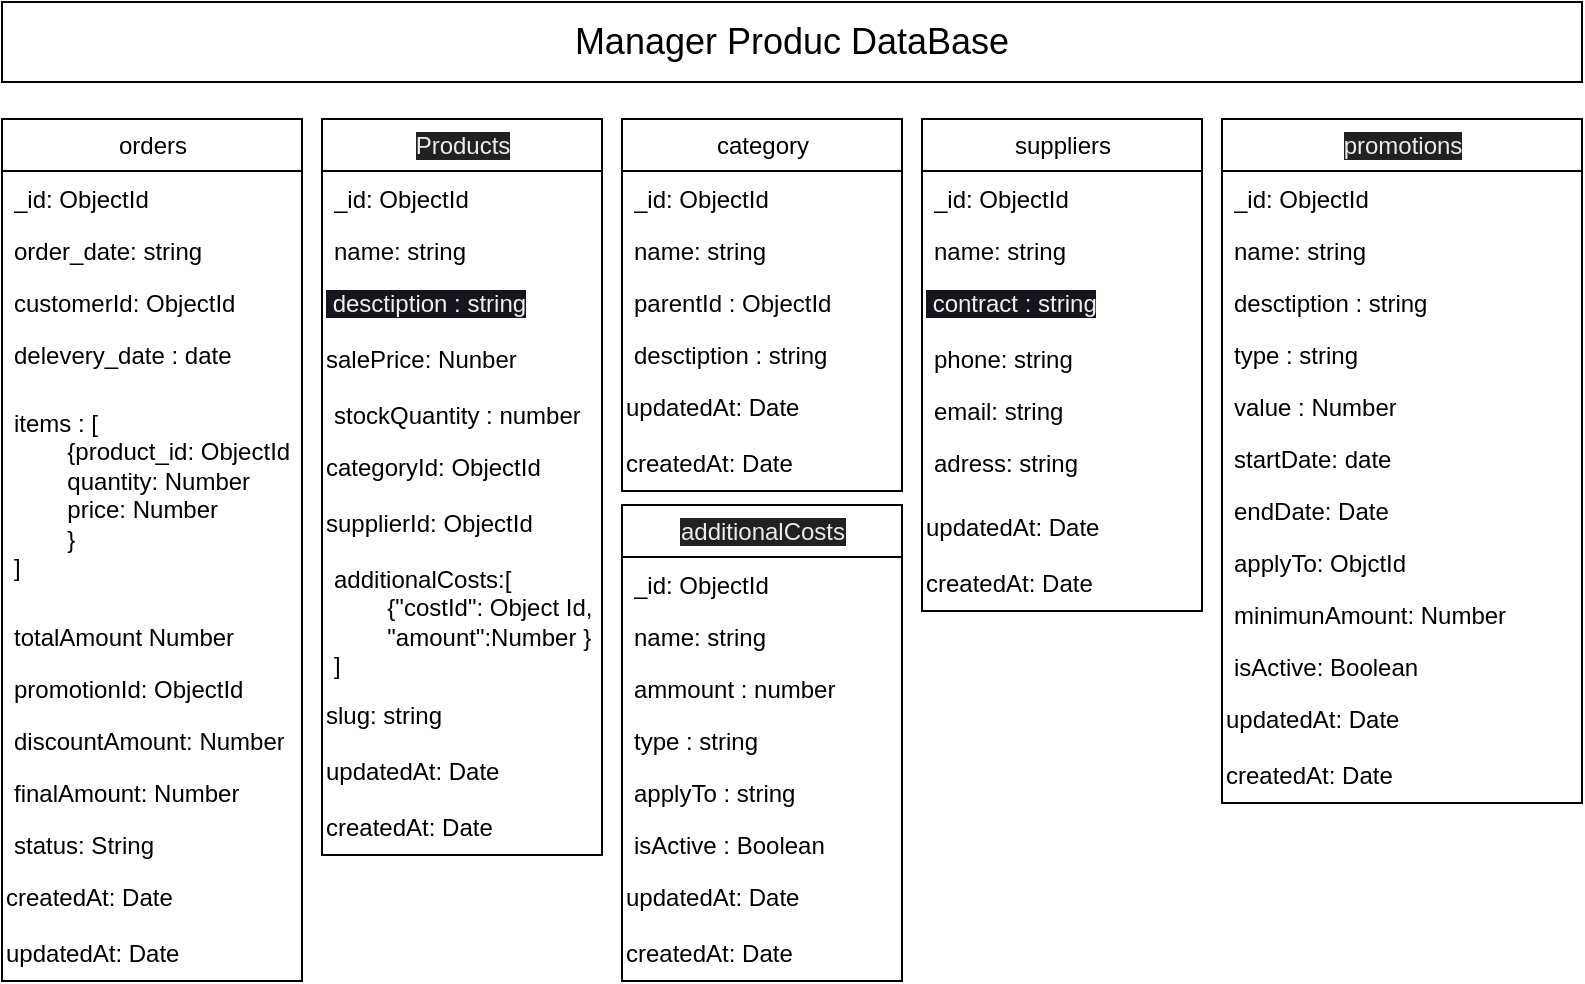 <mxfile>
    <diagram id="DdjtBVVTtNCqE027vz9j" name="Page-1">
        <mxGraphModel dx="1500" dy="427" grid="1" gridSize="10" guides="1" tooltips="1" connect="1" arrows="1" fold="1" page="0" pageScale="1" pageWidth="850" pageHeight="1100" math="0" shadow="0">
            <root>
                <mxCell id="0"/>
                <mxCell id="1" parent="0"/>
                <mxCell id="2" value="&lt;span style=&quot;border: 0px solid rgb(227, 227, 227); box-sizing: border-box; --tw-border-spacing-x: 0; --tw-border-spacing-y: 0; --tw-translate-x: 0; --tw-translate-y: 0; --tw-rotate: 0; --tw-skew-x: 0; --tw-skew-y: 0; --tw-scale-x: 1; --tw-scale-y: 1; --tw-pan-x: ; --tw-pan-y: ; --tw-pinch-zoom: ; --tw-scroll-snap-strictness: proximity; --tw-gradient-from-position: ; --tw-gradient-via-position: ; --tw-gradient-to-position: ; --tw-ordinal: ; --tw-slashed-zero: ; --tw-numeric-figure: ; --tw-numeric-spacing: ; --tw-numeric-fraction: ; --tw-ring-inset: ; --tw-ring-offset-width: 0px; --tw-ring-offset-color: #fff; --tw-ring-color: rgba(69,89,164,.5); --tw-ring-offset-shadow: 0 0 transparent; --tw-ring-shadow: 0 0 transparent; --tw-shadow: 0 0 transparent; --tw-shadow-colored: 0 0 transparent; --tw-blur: ; --tw-brightness: ; --tw-contrast: ; --tw-grayscale: ; --tw-hue-rotate: ; --tw-invert: ; --tw-saturate: ; --tw-sepia: ; --tw-drop-shadow: ; --tw-backdrop-blur: ; --tw-backdrop-brightness: ; --tw-backdrop-contrast: ; --tw-backdrop-grayscale: ; --tw-backdrop-hue-rotate: ; --tw-backdrop-invert: ; --tw-backdrop-opacity: ; --tw-backdrop-saturate: ; --tw-backdrop-sepia: ; --tw-contain-size: ; --tw-contain-layout: ; --tw-contain-paint: ; --tw-contain-style: ; color: rgb(236, 236, 236); font-size: 12px; text-align: left; background-color: rgb(33, 33, 33);&quot;&gt;Products&lt;/span&gt;" style="swimlane;fontStyle=0;childLayout=stackLayout;horizontal=1;startSize=26;fillColor=none;horizontalStack=0;resizeParent=1;resizeParentMax=0;resizeLast=0;collapsible=1;marginBottom=0;html=1;fontSize=12;fontFamily=Helvetica;movable=0;resizable=0;rotatable=0;deletable=0;editable=0;connectable=0;" parent="1" vertex="1">
                    <mxGeometry x="30" y="508.5" width="140" height="368" as="geometry"/>
                </mxCell>
                <mxCell id="3" value="_id: ObjectId" style="text;strokeColor=none;fillColor=none;align=left;verticalAlign=top;spacingLeft=4;spacingRight=4;overflow=hidden;rotatable=0;points=[[0,0.5],[1,0.5]];portConstraint=eastwest;whiteSpace=wrap;html=1;movable=0;resizable=0;deletable=0;editable=0;connectable=0;" parent="2" vertex="1">
                    <mxGeometry y="26" width="140" height="26" as="geometry"/>
                </mxCell>
                <mxCell id="87" value="name: string" style="text;strokeColor=none;fillColor=none;align=left;verticalAlign=top;spacingLeft=4;spacingRight=4;overflow=hidden;rotatable=0;points=[[0,0.5],[1,0.5]];portConstraint=eastwest;whiteSpace=wrap;html=1;movable=0;resizable=0;deletable=0;editable=0;connectable=0;" parent="2" vertex="1">
                    <mxGeometry y="52" width="140" height="26" as="geometry"/>
                </mxCell>
                <mxCell id="88" value="&lt;span style=&quot;color: rgb(240, 240, 240); font-family: Helvetica; font-size: 12px; font-style: normal; font-variant-ligatures: normal; font-variant-caps: normal; font-weight: 400; letter-spacing: normal; orphans: 2; text-align: left; text-indent: 0px; text-transform: none; widows: 2; word-spacing: 0px; -webkit-text-stroke-width: 0px; background-color: rgb(24, 20, 29); text-decoration-thickness: initial; text-decoration-style: initial; text-decoration-color: initial; float: none; display: inline !important;&quot;&gt;&amp;nbsp;desctiption : string&lt;/span&gt;" style="text;whiteSpace=wrap;html=1;fontSize=12;fontFamily=Helvetica;movable=0;resizable=0;rotatable=0;deletable=0;editable=0;connectable=0;" parent="2" vertex="1">
                    <mxGeometry y="78" width="140" height="28" as="geometry"/>
                </mxCell>
                <mxCell id="89" value="salePrice: Nunber" style="text;whiteSpace=wrap;html=1;fontSize=12;fontFamily=Helvetica;movable=0;resizable=0;rotatable=0;deletable=0;editable=0;connectable=0;" parent="2" vertex="1">
                    <mxGeometry y="106" width="140" height="28" as="geometry"/>
                </mxCell>
                <mxCell id="90" value="stockQuantity : number" style="text;strokeColor=none;fillColor=none;align=left;verticalAlign=top;spacingLeft=4;spacingRight=4;overflow=hidden;rotatable=0;points=[[0,0.5],[1,0.5]];portConstraint=eastwest;whiteSpace=wrap;html=1;movable=0;resizable=0;deletable=0;editable=0;connectable=0;" parent="2" vertex="1">
                    <mxGeometry y="134" width="140" height="26" as="geometry"/>
                </mxCell>
                <mxCell id="91" value="categoryId: ObjectId" style="text;whiteSpace=wrap;html=1;fontSize=12;fontFamily=Helvetica;movable=0;resizable=0;rotatable=0;deletable=0;editable=0;connectable=0;" parent="2" vertex="1">
                    <mxGeometry y="160" width="140" height="28" as="geometry"/>
                </mxCell>
                <mxCell id="92" value="supplierId: ObjectId" style="text;whiteSpace=wrap;html=1;fontSize=12;fontFamily=Helvetica;movable=0;resizable=0;rotatable=0;deletable=0;editable=0;connectable=0;" parent="2" vertex="1">
                    <mxGeometry y="188" width="140" height="28" as="geometry"/>
                </mxCell>
                <mxCell id="93" value="additionalCosts:[&lt;br&gt;&lt;span style=&quot;white-space: pre;&quot;&gt;&#9;&lt;/span&gt;{&quot;costId&quot;: Object Id,&lt;br&gt;&lt;span style=&quot;white-space: pre;&quot;&gt;&#9;&lt;/span&gt;&quot;amount&quot;:Number }&lt;br&gt;]" style="text;strokeColor=none;fillColor=none;align=left;verticalAlign=top;spacingLeft=4;spacingRight=4;overflow=hidden;rotatable=0;points=[[0,0.5],[1,0.5]];portConstraint=eastwest;whiteSpace=wrap;html=1;movable=0;resizable=0;deletable=0;editable=0;connectable=0;" parent="2" vertex="1">
                    <mxGeometry y="216" width="140" height="68" as="geometry"/>
                </mxCell>
                <mxCell id="147" value="slug: string" style="text;whiteSpace=wrap;html=1;fontSize=12;fontFamily=Helvetica;movable=0;resizable=0;rotatable=0;deletable=0;editable=0;connectable=0;" vertex="1" parent="2">
                    <mxGeometry y="284" width="140" height="28" as="geometry"/>
                </mxCell>
                <mxCell id="96" value="updatedAt: Date" style="text;whiteSpace=wrap;html=1;fontSize=12;fontFamily=Helvetica;movable=0;resizable=0;rotatable=0;deletable=0;editable=0;connectable=0;" parent="2" vertex="1">
                    <mxGeometry y="312" width="140" height="28" as="geometry"/>
                </mxCell>
                <mxCell id="97" value="createdAt: Date" style="text;whiteSpace=wrap;html=1;fontSize=12;fontFamily=Helvetica;movable=0;resizable=0;rotatable=0;deletable=0;editable=0;connectable=0;" parent="2" vertex="1">
                    <mxGeometry y="340" width="140" height="28" as="geometry"/>
                </mxCell>
                <mxCell id="9" value="category" style="swimlane;fontStyle=0;childLayout=stackLayout;horizontal=1;startSize=26;fillColor=none;horizontalStack=0;resizeParent=1;resizeParentMax=0;resizeLast=0;collapsible=1;marginBottom=0;html=1;movable=0;resizable=0;rotatable=0;deletable=0;editable=0;connectable=0;" parent="1" vertex="1">
                    <mxGeometry x="180" y="508.5" width="140" height="186" as="geometry"/>
                </mxCell>
                <mxCell id="79" value="_id: ObjectId" style="text;strokeColor=none;fillColor=none;align=left;verticalAlign=top;spacingLeft=4;spacingRight=4;overflow=hidden;rotatable=0;points=[[0,0.5],[1,0.5]];portConstraint=eastwest;whiteSpace=wrap;html=1;movable=0;resizable=0;deletable=0;editable=0;connectable=0;" parent="9" vertex="1">
                    <mxGeometry y="26" width="140" height="26" as="geometry"/>
                </mxCell>
                <mxCell id="10" value="name: string" style="text;strokeColor=none;fillColor=none;align=left;verticalAlign=top;spacingLeft=4;spacingRight=4;overflow=hidden;rotatable=0;points=[[0,0.5],[1,0.5]];portConstraint=eastwest;whiteSpace=wrap;html=1;movable=0;resizable=0;deletable=0;editable=0;connectable=0;" parent="9" vertex="1">
                    <mxGeometry y="52" width="140" height="26" as="geometry"/>
                </mxCell>
                <mxCell id="100" value="parentId : ObjectId" style="text;strokeColor=none;fillColor=none;align=left;verticalAlign=top;spacingLeft=4;spacingRight=4;overflow=hidden;rotatable=0;points=[[0,0.5],[1,0.5]];portConstraint=eastwest;whiteSpace=wrap;html=1;movable=0;resizable=0;deletable=0;editable=0;connectable=0;" parent="9" vertex="1">
                    <mxGeometry y="78" width="140" height="26" as="geometry"/>
                </mxCell>
                <mxCell id="21" value="desctiption : string" style="text;strokeColor=none;fillColor=none;align=left;verticalAlign=top;spacingLeft=4;spacingRight=4;overflow=hidden;rotatable=0;points=[[0,0.5],[1,0.5]];portConstraint=eastwest;whiteSpace=wrap;html=1;movable=0;resizable=0;deletable=0;editable=0;connectable=0;" parent="9" vertex="1">
                    <mxGeometry y="104" width="140" height="26" as="geometry"/>
                </mxCell>
                <mxCell id="98" value="updatedAt: Date" style="text;whiteSpace=wrap;html=1;fontSize=12;fontFamily=Helvetica;movable=0;resizable=0;rotatable=0;deletable=0;editable=0;connectable=0;" parent="9" vertex="1">
                    <mxGeometry y="130" width="140" height="28" as="geometry"/>
                </mxCell>
                <mxCell id="99" value="createdAt: Date" style="text;whiteSpace=wrap;html=1;fontSize=12;fontFamily=Helvetica;movable=0;resizable=0;rotatable=0;deletable=0;editable=0;connectable=0;" parent="9" vertex="1">
                    <mxGeometry y="158" width="140" height="28" as="geometry"/>
                </mxCell>
                <mxCell id="15" value="suppliers" style="swimlane;fontStyle=0;childLayout=stackLayout;horizontal=1;startSize=26;fillColor=none;horizontalStack=0;resizeParent=1;resizeParentMax=0;resizeLast=0;collapsible=1;marginBottom=0;html=1;movable=0;resizable=0;rotatable=0;deletable=0;editable=0;connectable=0;" parent="1" vertex="1">
                    <mxGeometry x="330" y="508.5" width="140" height="246" as="geometry">
                        <mxRectangle x="-80" y="640" width="60" height="30" as="alternateBounds"/>
                    </mxGeometry>
                </mxCell>
                <mxCell id="102" value="_id: ObjectId" style="text;strokeColor=none;fillColor=none;align=left;verticalAlign=top;spacingLeft=4;spacingRight=4;overflow=hidden;rotatable=0;points=[[0,0.5],[1,0.5]];portConstraint=eastwest;whiteSpace=wrap;html=1;movable=0;resizable=0;deletable=0;editable=0;connectable=0;" parent="15" vertex="1">
                    <mxGeometry y="26" width="140" height="26" as="geometry"/>
                </mxCell>
                <mxCell id="16" value="name: string" style="text;strokeColor=none;fillColor=none;align=left;verticalAlign=top;spacingLeft=4;spacingRight=4;overflow=hidden;rotatable=0;points=[[0,0.5],[1,0.5]];portConstraint=eastwest;whiteSpace=wrap;html=1;movable=0;resizable=0;deletable=0;editable=0;connectable=0;" parent="15" vertex="1">
                    <mxGeometry y="52" width="140" height="26" as="geometry"/>
                </mxCell>
                <mxCell id="103" value="&lt;span style=&quot;color: rgb(240, 240, 240); font-family: Helvetica; font-size: 12px; font-style: normal; font-variant-ligatures: normal; font-variant-caps: normal; font-weight: 400; letter-spacing: normal; orphans: 2; text-align: left; text-indent: 0px; text-transform: none; widows: 2; word-spacing: 0px; -webkit-text-stroke-width: 0px; background-color: rgb(24, 20, 29); text-decoration-thickness: initial; text-decoration-style: initial; text-decoration-color: initial; float: none; display: inline !important;&quot;&gt;&amp;nbsp;contract : string&lt;/span&gt;" style="text;whiteSpace=wrap;html=1;fontSize=12;fontFamily=Helvetica;movable=0;resizable=0;rotatable=0;deletable=0;editable=0;connectable=0;" parent="15" vertex="1">
                    <mxGeometry y="78" width="140" height="28" as="geometry"/>
                </mxCell>
                <mxCell id="18" value="phone: string" style="text;strokeColor=none;fillColor=none;align=left;verticalAlign=top;spacingLeft=4;spacingRight=4;overflow=hidden;rotatable=0;points=[[0,0.5],[1,0.5]];portConstraint=eastwest;whiteSpace=wrap;html=1;movable=0;resizable=0;deletable=0;editable=0;connectable=0;" parent="15" vertex="1">
                    <mxGeometry y="106" width="140" height="26" as="geometry"/>
                </mxCell>
                <mxCell id="104" value="email: string" style="text;strokeColor=none;fillColor=none;align=left;verticalAlign=top;spacingLeft=4;spacingRight=4;overflow=hidden;rotatable=0;points=[[0,0.5],[1,0.5]];portConstraint=eastwest;whiteSpace=wrap;html=1;movable=0;resizable=0;deletable=0;editable=0;connectable=0;" parent="15" vertex="1">
                    <mxGeometry y="132" width="140" height="26" as="geometry"/>
                </mxCell>
                <mxCell id="17" value="adress: string" style="text;strokeColor=none;fillColor=none;align=left;verticalAlign=top;spacingLeft=4;spacingRight=4;overflow=hidden;rotatable=0;points=[[0,0.5],[1,0.5]];portConstraint=eastwest;whiteSpace=wrap;html=1;movable=0;resizable=0;deletable=0;editable=0;connectable=0;" parent="15" vertex="1">
                    <mxGeometry y="158" width="140" height="32" as="geometry"/>
                </mxCell>
                <mxCell id="105" value="updatedAt: Date" style="text;whiteSpace=wrap;html=1;fontSize=12;fontFamily=Helvetica;movable=0;resizable=0;rotatable=0;deletable=0;editable=0;connectable=0;" parent="15" vertex="1">
                    <mxGeometry y="190" width="140" height="28" as="geometry"/>
                </mxCell>
                <mxCell id="106" value="createdAt: Date" style="text;whiteSpace=wrap;html=1;fontSize=12;fontFamily=Helvetica;movable=0;resizable=0;rotatable=0;deletable=0;editable=0;connectable=0;" parent="15" vertex="1">
                    <mxGeometry y="218" width="140" height="28" as="geometry"/>
                </mxCell>
                <mxCell id="24" value="orders" style="swimlane;fontStyle=0;childLayout=stackLayout;horizontal=1;startSize=26;fillColor=none;horizontalStack=0;resizeParent=1;resizeParentMax=0;resizeLast=0;collapsible=1;marginBottom=0;html=1;movable=0;resizable=0;rotatable=0;deletable=0;editable=0;connectable=0;" parent="1" vertex="1">
                    <mxGeometry x="-130" y="508.5" width="150" height="431" as="geometry">
                        <mxRectangle x="-80" y="640" width="60" height="30" as="alternateBounds"/>
                    </mxGeometry>
                </mxCell>
                <mxCell id="124" value="_id: ObjectId" style="text;strokeColor=none;fillColor=none;align=left;verticalAlign=top;spacingLeft=4;spacingRight=4;overflow=hidden;rotatable=0;points=[[0,0.5],[1,0.5]];portConstraint=eastwest;whiteSpace=wrap;html=1;movable=0;resizable=0;deletable=0;editable=0;connectable=0;" parent="24" vertex="1">
                    <mxGeometry y="26" width="150" height="26" as="geometry"/>
                </mxCell>
                <mxCell id="25" value="order_date: string" style="text;strokeColor=none;fillColor=none;align=left;verticalAlign=top;spacingLeft=4;spacingRight=4;overflow=hidden;rotatable=0;points=[[0,0.5],[1,0.5]];portConstraint=eastwest;whiteSpace=wrap;html=1;movable=0;resizable=0;deletable=0;editable=0;connectable=0;" parent="24" vertex="1">
                    <mxGeometry y="52" width="150" height="26" as="geometry"/>
                </mxCell>
                <mxCell id="125" value="customerId: ObjectId" style="text;strokeColor=none;fillColor=none;align=left;verticalAlign=top;spacingLeft=4;spacingRight=4;overflow=hidden;rotatable=0;points=[[0,0.5],[1,0.5]];portConstraint=eastwest;whiteSpace=wrap;html=1;movable=0;resizable=0;deletable=0;editable=0;connectable=0;" parent="24" vertex="1">
                    <mxGeometry y="78" width="150" height="26" as="geometry"/>
                </mxCell>
                <mxCell id="26" value="delevery_date : date" style="text;strokeColor=none;fillColor=none;align=left;verticalAlign=top;spacingLeft=4;spacingRight=4;overflow=hidden;rotatable=0;points=[[0,0.5],[1,0.5]];portConstraint=eastwest;whiteSpace=wrap;html=1;movable=0;resizable=0;deletable=0;editable=0;connectable=0;" parent="24" vertex="1">
                    <mxGeometry y="104" width="150" height="34" as="geometry"/>
                </mxCell>
                <mxCell id="28" value="items : [&lt;br&gt;&lt;span style=&quot;white-space: pre;&quot;&gt;&#9;&lt;/span&gt;{product_id: ObjectId&lt;br&gt;&lt;span style=&quot;white-space: pre;&quot;&gt;&#9;&lt;/span&gt;quantity: Number&lt;br&gt;&lt;span style=&quot;white-space: pre;&quot;&gt;&#9;&lt;/span&gt;price: Number&lt;br&gt;&lt;span style=&quot;white-space: pre;&quot;&gt;&#9;&lt;/span&gt;}&lt;br&gt;]" style="text;strokeColor=none;fillColor=none;align=left;verticalAlign=top;spacingLeft=4;spacingRight=4;overflow=hidden;rotatable=0;points=[[0,0.5],[1,0.5]];portConstraint=eastwest;whiteSpace=wrap;html=1;movable=0;resizable=0;deletable=0;editable=0;connectable=0;" parent="24" vertex="1">
                    <mxGeometry y="138" width="150" height="107" as="geometry"/>
                </mxCell>
                <mxCell id="27" value="totalAmount Number" style="text;strokeColor=none;fillColor=none;align=left;verticalAlign=top;spacingLeft=4;spacingRight=4;overflow=hidden;rotatable=0;points=[[0,0.5],[1,0.5]];portConstraint=eastwest;whiteSpace=wrap;html=1;movable=0;resizable=0;deletable=0;editable=0;connectable=0;" parent="24" vertex="1">
                    <mxGeometry y="245" width="150" height="26" as="geometry"/>
                </mxCell>
                <mxCell id="126" value="promotionId: ObjectId" style="text;strokeColor=none;fillColor=none;align=left;verticalAlign=top;spacingLeft=4;spacingRight=4;overflow=hidden;rotatable=0;points=[[0,0.5],[1,0.5]];portConstraint=eastwest;whiteSpace=wrap;html=1;movable=0;resizable=0;deletable=0;editable=0;connectable=0;" parent="24" vertex="1">
                    <mxGeometry y="271" width="150" height="26" as="geometry"/>
                </mxCell>
                <mxCell id="127" value="discountAmount: Number" style="text;strokeColor=none;fillColor=none;align=left;verticalAlign=top;spacingLeft=4;spacingRight=4;overflow=hidden;rotatable=0;points=[[0,0.5],[1,0.5]];portConstraint=eastwest;whiteSpace=wrap;html=1;movable=0;resizable=0;deletable=0;editable=0;connectable=0;" parent="24" vertex="1">
                    <mxGeometry y="297" width="150" height="26" as="geometry"/>
                </mxCell>
                <mxCell id="128" value="finalAmount: Number" style="text;strokeColor=none;fillColor=none;align=left;verticalAlign=top;spacingLeft=4;spacingRight=4;overflow=hidden;rotatable=0;points=[[0,0.5],[1,0.5]];portConstraint=eastwest;whiteSpace=wrap;html=1;movable=0;resizable=0;deletable=0;editable=0;connectable=0;" parent="24" vertex="1">
                    <mxGeometry y="323" width="150" height="26" as="geometry"/>
                </mxCell>
                <mxCell id="129" value="status: String" style="text;strokeColor=none;fillColor=none;align=left;verticalAlign=top;spacingLeft=4;spacingRight=4;overflow=hidden;rotatable=0;points=[[0,0.5],[1,0.5]];portConstraint=eastwest;whiteSpace=wrap;html=1;movable=0;resizable=0;deletable=0;editable=0;connectable=0;" parent="24" vertex="1">
                    <mxGeometry y="349" width="150" height="26" as="geometry"/>
                </mxCell>
                <mxCell id="131" value="createdAt: Date" style="text;whiteSpace=wrap;html=1;fontSize=12;fontFamily=Helvetica;movable=0;resizable=0;rotatable=0;deletable=0;editable=0;connectable=0;" parent="24" vertex="1">
                    <mxGeometry y="375" width="150" height="28" as="geometry"/>
                </mxCell>
                <mxCell id="130" value="updatedAt: Date" style="text;whiteSpace=wrap;html=1;fontSize=12;fontFamily=Helvetica;movable=0;resizable=0;rotatable=0;deletable=0;editable=0;connectable=0;" parent="24" vertex="1">
                    <mxGeometry y="403" width="150" height="28" as="geometry"/>
                </mxCell>
                <mxCell id="30" value="&lt;font style=&quot;font-size: 18px;&quot;&gt;Manager Produc DataBase&lt;/font&gt;" style="rounded=0;whiteSpace=wrap;html=1;fontFamily=Helvetica;fontSize=12;movable=0;resizable=0;rotatable=0;deletable=0;editable=0;connectable=0;" parent="1" vertex="1">
                    <mxGeometry x="-130" y="450" width="790" height="40" as="geometry"/>
                </mxCell>
                <mxCell id="109" value="&lt;span style=&quot;border: 0px solid rgb(227, 227, 227); box-sizing: border-box; --tw-border-spacing-x: 0; --tw-border-spacing-y: 0; --tw-translate-x: 0; --tw-translate-y: 0; --tw-rotate: 0; --tw-skew-x: 0; --tw-skew-y: 0; --tw-scale-x: 1; --tw-scale-y: 1; --tw-pan-x: ; --tw-pan-y: ; --tw-pinch-zoom: ; --tw-scroll-snap-strictness: proximity; --tw-gradient-from-position: ; --tw-gradient-via-position: ; --tw-gradient-to-position: ; --tw-ordinal: ; --tw-slashed-zero: ; --tw-numeric-figure: ; --tw-numeric-spacing: ; --tw-numeric-fraction: ; --tw-ring-inset: ; --tw-ring-offset-width: 0px; --tw-ring-offset-color: #fff; --tw-ring-color: rgba(69,89,164,.5); --tw-ring-offset-shadow: 0 0 transparent; --tw-ring-shadow: 0 0 transparent; --tw-shadow: 0 0 transparent; --tw-shadow-colored: 0 0 transparent; --tw-blur: ; --tw-brightness: ; --tw-contrast: ; --tw-grayscale: ; --tw-hue-rotate: ; --tw-invert: ; --tw-saturate: ; --tw-sepia: ; --tw-drop-shadow: ; --tw-backdrop-blur: ; --tw-backdrop-brightness: ; --tw-backdrop-contrast: ; --tw-backdrop-grayscale: ; --tw-backdrop-hue-rotate: ; --tw-backdrop-invert: ; --tw-backdrop-opacity: ; --tw-backdrop-saturate: ; --tw-backdrop-sepia: ; --tw-contain-size: ; --tw-contain-layout: ; --tw-contain-paint: ; --tw-contain-style: ; color: rgb(236, 236, 236); font-size: 12px; text-align: left; background-color: rgb(33, 33, 33);&quot;&gt;additionalCosts&lt;/span&gt;" style="swimlane;fontStyle=0;childLayout=stackLayout;horizontal=1;startSize=26;fillColor=none;horizontalStack=0;resizeParent=1;resizeParentMax=0;resizeLast=0;collapsible=1;marginBottom=0;html=1;fontSize=12;fontFamily=Helvetica;movable=0;resizable=0;rotatable=0;deletable=0;editable=0;connectable=0;" parent="1" vertex="1">
                    <mxGeometry x="180" y="701.5" width="140" height="238" as="geometry"/>
                </mxCell>
                <mxCell id="110" value="_id: ObjectId" style="text;strokeColor=none;fillColor=none;align=left;verticalAlign=top;spacingLeft=4;spacingRight=4;overflow=hidden;rotatable=0;points=[[0,0.5],[1,0.5]];portConstraint=eastwest;whiteSpace=wrap;html=1;movable=0;resizable=0;deletable=0;editable=0;connectable=0;" parent="109" vertex="1">
                    <mxGeometry y="26" width="140" height="26" as="geometry"/>
                </mxCell>
                <mxCell id="111" value="name: string" style="text;strokeColor=none;fillColor=none;align=left;verticalAlign=top;spacingLeft=4;spacingRight=4;overflow=hidden;rotatable=0;points=[[0,0.5],[1,0.5]];portConstraint=eastwest;whiteSpace=wrap;html=1;movable=0;resizable=0;deletable=0;editable=0;connectable=0;" parent="109" vertex="1">
                    <mxGeometry y="52" width="140" height="26" as="geometry"/>
                </mxCell>
                <mxCell id="120" value="ammount : number" style="text;strokeColor=none;fillColor=none;align=left;verticalAlign=top;spacingLeft=4;spacingRight=4;overflow=hidden;rotatable=0;points=[[0,0.5],[1,0.5]];portConstraint=eastwest;whiteSpace=wrap;html=1;movable=0;resizable=0;deletable=0;editable=0;connectable=0;" parent="109" vertex="1">
                    <mxGeometry y="78" width="140" height="26" as="geometry"/>
                </mxCell>
                <mxCell id="121" value="type : string" style="text;strokeColor=none;fillColor=none;align=left;verticalAlign=top;spacingLeft=4;spacingRight=4;overflow=hidden;rotatable=0;points=[[0,0.5],[1,0.5]];portConstraint=eastwest;whiteSpace=wrap;html=1;movable=0;resizable=0;deletable=0;editable=0;connectable=0;" parent="109" vertex="1">
                    <mxGeometry y="104" width="140" height="26" as="geometry"/>
                </mxCell>
                <mxCell id="122" value="applyTo : string" style="text;strokeColor=none;fillColor=none;align=left;verticalAlign=top;spacingLeft=4;spacingRight=4;overflow=hidden;rotatable=0;points=[[0,0.5],[1,0.5]];portConstraint=eastwest;whiteSpace=wrap;html=1;movable=0;resizable=0;deletable=0;editable=0;connectable=0;" parent="109" vertex="1">
                    <mxGeometry y="130" width="140" height="26" as="geometry"/>
                </mxCell>
                <mxCell id="123" value="isActive : Boolean" style="text;strokeColor=none;fillColor=none;align=left;verticalAlign=top;spacingLeft=4;spacingRight=4;overflow=hidden;rotatable=0;points=[[0,0.5],[1,0.5]];portConstraint=eastwest;whiteSpace=wrap;html=1;movable=0;resizable=0;deletable=0;editable=0;connectable=0;" parent="109" vertex="1">
                    <mxGeometry y="156" width="140" height="26" as="geometry"/>
                </mxCell>
                <mxCell id="118" value="updatedAt: Date" style="text;whiteSpace=wrap;html=1;fontSize=12;fontFamily=Helvetica;movable=0;resizable=0;rotatable=0;deletable=0;editable=0;connectable=0;" parent="109" vertex="1">
                    <mxGeometry y="182" width="140" height="28" as="geometry"/>
                </mxCell>
                <mxCell id="119" value="createdAt: Date" style="text;whiteSpace=wrap;html=1;fontSize=12;fontFamily=Helvetica;movable=0;resizable=0;rotatable=0;deletable=0;editable=0;connectable=0;" parent="109" vertex="1">
                    <mxGeometry y="210" width="140" height="28" as="geometry"/>
                </mxCell>
                <mxCell id="132" value="&lt;span style=&quot;border: 0px solid rgb(227, 227, 227); box-sizing: border-box; --tw-border-spacing-x: 0; --tw-border-spacing-y: 0; --tw-translate-x: 0; --tw-translate-y: 0; --tw-rotate: 0; --tw-skew-x: 0; --tw-skew-y: 0; --tw-scale-x: 1; --tw-scale-y: 1; --tw-pan-x: ; --tw-pan-y: ; --tw-pinch-zoom: ; --tw-scroll-snap-strictness: proximity; --tw-gradient-from-position: ; --tw-gradient-via-position: ; --tw-gradient-to-position: ; --tw-ordinal: ; --tw-slashed-zero: ; --tw-numeric-figure: ; --tw-numeric-spacing: ; --tw-numeric-fraction: ; --tw-ring-inset: ; --tw-ring-offset-width: 0px; --tw-ring-offset-color: #fff; --tw-ring-color: rgba(69,89,164,.5); --tw-ring-offset-shadow: 0 0 transparent; --tw-ring-shadow: 0 0 transparent; --tw-shadow: 0 0 transparent; --tw-shadow-colored: 0 0 transparent; --tw-blur: ; --tw-brightness: ; --tw-contrast: ; --tw-grayscale: ; --tw-hue-rotate: ; --tw-invert: ; --tw-saturate: ; --tw-sepia: ; --tw-drop-shadow: ; --tw-backdrop-blur: ; --tw-backdrop-brightness: ; --tw-backdrop-contrast: ; --tw-backdrop-grayscale: ; --tw-backdrop-hue-rotate: ; --tw-backdrop-invert: ; --tw-backdrop-opacity: ; --tw-backdrop-saturate: ; --tw-backdrop-sepia: ; --tw-contain-size: ; --tw-contain-layout: ; --tw-contain-paint: ; --tw-contain-style: ; color: rgb(236, 236, 236); font-size: 12px; text-align: left; background-color: rgb(33, 33, 33);&quot;&gt;promotions&lt;/span&gt;" style="swimlane;fontStyle=0;childLayout=stackLayout;horizontal=1;startSize=26;fillColor=none;horizontalStack=0;resizeParent=1;resizeParentMax=0;resizeLast=0;collapsible=1;marginBottom=0;html=1;fontSize=12;fontFamily=Helvetica;movable=0;resizable=0;rotatable=0;deletable=0;editable=0;connectable=0;" parent="1" vertex="1">
                    <mxGeometry x="480" y="508.5" width="180" height="342" as="geometry"/>
                </mxCell>
                <mxCell id="133" value="_id: ObjectId" style="text;strokeColor=none;fillColor=none;align=left;verticalAlign=top;spacingLeft=4;spacingRight=4;overflow=hidden;rotatable=0;points=[[0,0.5],[1,0.5]];portConstraint=eastwest;whiteSpace=wrap;html=1;movable=0;resizable=0;deletable=0;editable=0;connectable=0;" parent="132" vertex="1">
                    <mxGeometry y="26" width="180" height="26" as="geometry"/>
                </mxCell>
                <mxCell id="134" value="name: string" style="text;strokeColor=none;fillColor=none;align=left;verticalAlign=top;spacingLeft=4;spacingRight=4;overflow=hidden;rotatable=0;points=[[0,0.5],[1,0.5]];portConstraint=eastwest;whiteSpace=wrap;html=1;movable=0;resizable=0;deletable=0;editable=0;connectable=0;" parent="132" vertex="1">
                    <mxGeometry y="52" width="180" height="26" as="geometry"/>
                </mxCell>
                <mxCell id="141" value="desctiption : string" style="text;strokeColor=none;fillColor=none;align=left;verticalAlign=top;spacingLeft=4;spacingRight=4;overflow=hidden;rotatable=0;points=[[0,0.5],[1,0.5]];portConstraint=eastwest;whiteSpace=wrap;html=1;movable=0;resizable=0;deletable=0;editable=0;connectable=0;" parent="132" vertex="1">
                    <mxGeometry y="78" width="180" height="26" as="geometry"/>
                </mxCell>
                <mxCell id="136" value="type : string" style="text;strokeColor=none;fillColor=none;align=left;verticalAlign=top;spacingLeft=4;spacingRight=4;overflow=hidden;rotatable=0;points=[[0,0.5],[1,0.5]];portConstraint=eastwest;whiteSpace=wrap;html=1;movable=0;resizable=0;deletable=0;editable=0;connectable=0;" parent="132" vertex="1">
                    <mxGeometry y="104" width="180" height="26" as="geometry"/>
                </mxCell>
                <mxCell id="135" value="value : Number" style="text;strokeColor=none;fillColor=none;align=left;verticalAlign=top;spacingLeft=4;spacingRight=4;overflow=hidden;rotatable=0;points=[[0,0.5],[1,0.5]];portConstraint=eastwest;whiteSpace=wrap;html=1;movable=0;resizable=0;deletable=0;editable=0;connectable=0;" parent="132" vertex="1">
                    <mxGeometry y="130" width="180" height="26" as="geometry"/>
                </mxCell>
                <mxCell id="137" value="startDate: date" style="text;strokeColor=none;fillColor=none;align=left;verticalAlign=top;spacingLeft=4;spacingRight=4;overflow=hidden;rotatable=0;points=[[0,0.5],[1,0.5]];portConstraint=eastwest;whiteSpace=wrap;html=1;movable=0;resizable=0;deletable=0;editable=0;connectable=0;" parent="132" vertex="1">
                    <mxGeometry y="156" width="180" height="26" as="geometry"/>
                </mxCell>
                <mxCell id="138" value="endDate: Date" style="text;strokeColor=none;fillColor=none;align=left;verticalAlign=top;spacingLeft=4;spacingRight=4;overflow=hidden;rotatable=0;points=[[0,0.5],[1,0.5]];portConstraint=eastwest;whiteSpace=wrap;html=1;movable=0;resizable=0;deletable=0;editable=0;connectable=0;" parent="132" vertex="1">
                    <mxGeometry y="182" width="180" height="26" as="geometry"/>
                </mxCell>
                <mxCell id="144" value="applyTo: ObjctId" style="text;strokeColor=none;fillColor=none;align=left;verticalAlign=top;spacingLeft=4;spacingRight=4;overflow=hidden;rotatable=0;points=[[0,0.5],[1,0.5]];portConstraint=eastwest;whiteSpace=wrap;html=1;movable=0;resizable=0;deletable=0;editable=0;connectable=0;" parent="132" vertex="1">
                    <mxGeometry y="208" width="180" height="26" as="geometry"/>
                </mxCell>
                <mxCell id="145" value="minimunAmount: Number" style="text;strokeColor=none;fillColor=none;align=left;verticalAlign=top;spacingLeft=4;spacingRight=4;overflow=hidden;rotatable=0;points=[[0,0.5],[1,0.5]];portConstraint=eastwest;whiteSpace=wrap;html=1;movable=0;resizable=0;deletable=0;editable=0;connectable=0;" parent="132" vertex="1">
                    <mxGeometry y="234" width="180" height="26" as="geometry"/>
                </mxCell>
                <mxCell id="146" value="isActive: Boolean" style="text;strokeColor=none;fillColor=none;align=left;verticalAlign=top;spacingLeft=4;spacingRight=4;overflow=hidden;rotatable=0;points=[[0,0.5],[1,0.5]];portConstraint=eastwest;whiteSpace=wrap;html=1;movable=0;resizable=0;deletable=0;editable=0;connectable=0;" parent="132" vertex="1">
                    <mxGeometry y="260" width="180" height="26" as="geometry"/>
                </mxCell>
                <mxCell id="139" value="updatedAt: Date" style="text;whiteSpace=wrap;html=1;fontSize=12;fontFamily=Helvetica;movable=0;resizable=0;rotatable=0;deletable=0;editable=0;connectable=0;" parent="132" vertex="1">
                    <mxGeometry y="286" width="180" height="28" as="geometry"/>
                </mxCell>
                <mxCell id="140" value="createdAt: Date" style="text;whiteSpace=wrap;html=1;fontSize=12;fontFamily=Helvetica;movable=0;resizable=0;rotatable=0;deletable=0;editable=0;connectable=0;" parent="132" vertex="1">
                    <mxGeometry y="314" width="180" height="28" as="geometry"/>
                </mxCell>
            </root>
        </mxGraphModel>
    </diagram>
</mxfile>